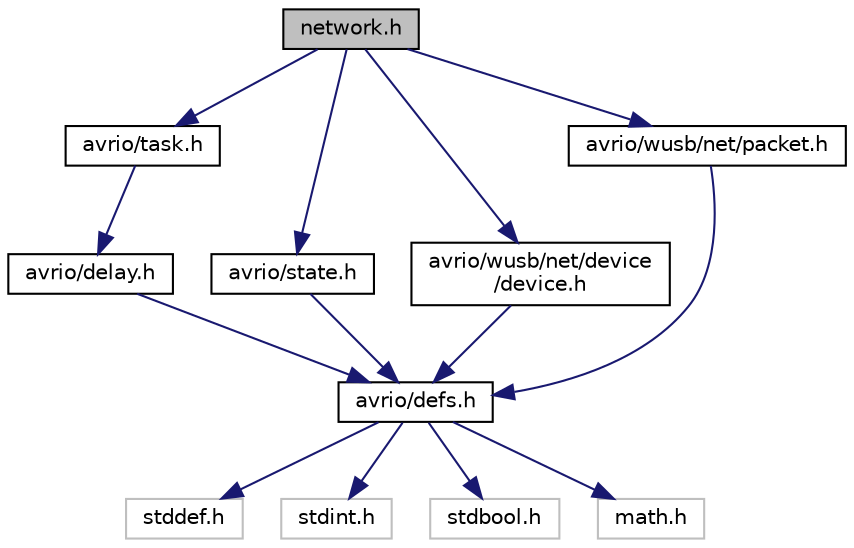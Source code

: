 digraph "network.h"
{
  bgcolor="transparent";
  edge [fontname="Helvetica",fontsize="10",labelfontname="Helvetica",labelfontsize="10"];
  node [fontname="Helvetica",fontsize="10",shape=record];
  Node1 [label="network.h",height=0.2,width=0.4,color="black", fillcolor="grey75", style="filled" fontcolor="black"];
  Node1 -> Node2 [color="midnightblue",fontsize="10",style="solid",fontname="Helvetica"];
  Node2 [label="avrio/task.h",height=0.2,width=0.4,color="black",URL="$a00155.html",tooltip="Multitâche collaboratif. "];
  Node2 -> Node3 [color="midnightblue",fontsize="10",style="solid",fontname="Helvetica"];
  Node3 [label="avrio/delay.h",height=0.2,width=0.4,color="black",URL="$a00093.html",tooltip="Fonctions de temporisation. "];
  Node3 -> Node4 [color="midnightblue",fontsize="10",style="solid",fontname="Helvetica"];
  Node4 [label="avrio/defs.h",height=0.2,width=0.4,color="black",URL="$a00092.html",tooltip="Définitions et macros communes à tous les modules. "];
  Node4 -> Node5 [color="midnightblue",fontsize="10",style="solid",fontname="Helvetica"];
  Node5 [label="stddef.h",height=0.2,width=0.4,color="grey75"];
  Node4 -> Node6 [color="midnightblue",fontsize="10",style="solid",fontname="Helvetica"];
  Node6 [label="stdint.h",height=0.2,width=0.4,color="grey75"];
  Node4 -> Node7 [color="midnightblue",fontsize="10",style="solid",fontname="Helvetica"];
  Node7 [label="stdbool.h",height=0.2,width=0.4,color="grey75"];
  Node4 -> Node8 [color="midnightblue",fontsize="10",style="solid",fontname="Helvetica"];
  Node8 [label="math.h",height=0.2,width=0.4,color="grey75"];
  Node1 -> Node9 [color="midnightblue",fontsize="10",style="solid",fontname="Helvetica"];
  Node9 [label="avrio/state.h",height=0.2,width=0.4,color="black",URL="$a00154.html",tooltip="Machine d&#39;états. "];
  Node9 -> Node4 [color="midnightblue",fontsize="10",style="solid",fontname="Helvetica"];
  Node1 -> Node10 [color="midnightblue",fontsize="10",style="solid",fontname="Helvetica"];
  Node10 [label="avrio/wusb/net/device\l/device.h",height=0.2,width=0.4,color="black",URL="$a00094.html",tooltip="Modélisation d&#39;un coupleur WirelessUSB CYWUSB6935. "];
  Node10 -> Node4 [color="midnightblue",fontsize="10",style="solid",fontname="Helvetica"];
  Node1 -> Node11 [color="midnightblue",fontsize="10",style="solid",fontname="Helvetica"];
  Node11 [label="avrio/wusb/net/packet.h",height=0.2,width=0.4,color="black",URL="$a00137.html",tooltip="Modélisation d&#39;un paquet WirelessUSB CYWUSB6935. "];
  Node11 -> Node4 [color="midnightblue",fontsize="10",style="solid",fontname="Helvetica"];
}
